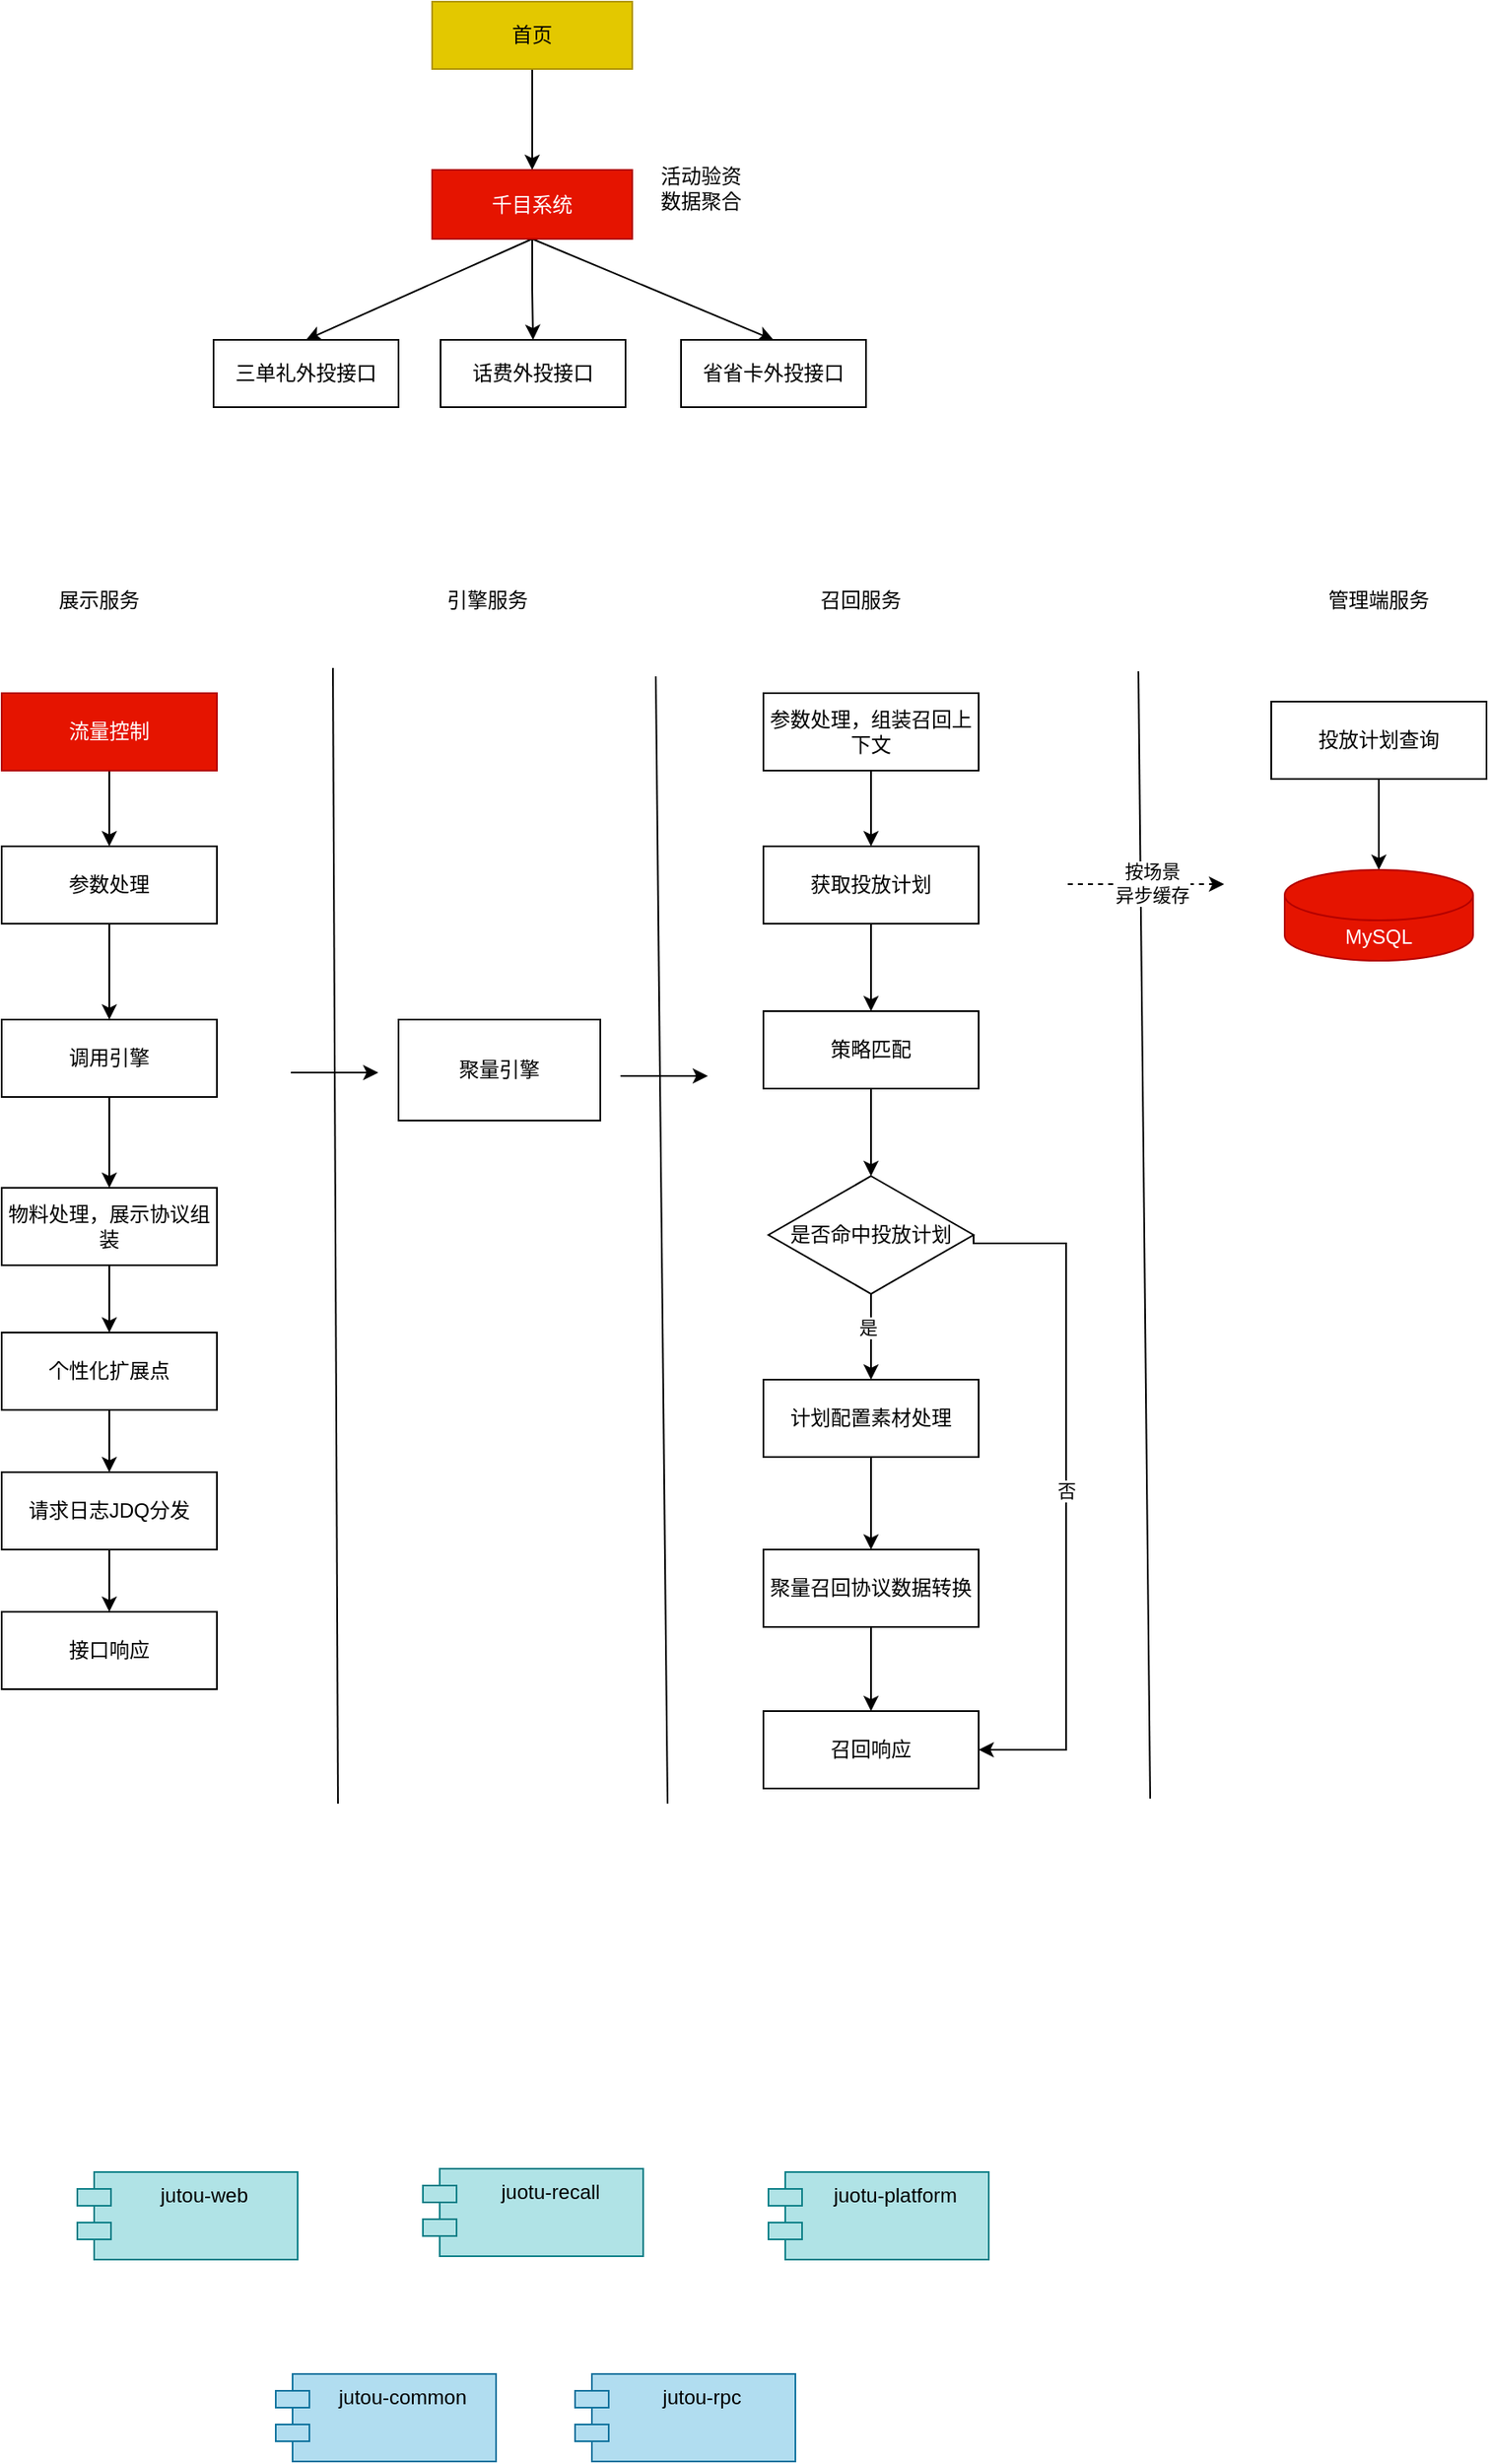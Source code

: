 <mxfile version="21.1.4" type="github">
  <diagram name="第 1 页" id="cTXhzEJ9n4TDVEFNR6YO">
    <mxGraphModel dx="1306" dy="798" grid="0" gridSize="10" guides="1" tooltips="1" connect="1" arrows="1" fold="1" page="1" pageScale="1" pageWidth="827" pageHeight="1169" math="0" shadow="0">
      <root>
        <mxCell id="0" />
        <mxCell id="1" parent="0" />
        <mxCell id="Xtmy36vnMTvoriy4tiQI-6" value="" style="edgeStyle=orthogonalEdgeStyle;rounded=0;orthogonalLoop=1;jettySize=auto;html=1;" parent="1" source="Xtmy36vnMTvoriy4tiQI-1" target="Xtmy36vnMTvoriy4tiQI-2" edge="1">
          <mxGeometry relative="1" as="geometry" />
        </mxCell>
        <mxCell id="Xtmy36vnMTvoriy4tiQI-1" value="首页" style="rounded=0;whiteSpace=wrap;html=1;fillColor=#e3c800;strokeColor=#B09500;fontColor=#000000;" parent="1" vertex="1">
          <mxGeometry x="310" y="339" width="119" height="40" as="geometry" />
        </mxCell>
        <mxCell id="Xtmy36vnMTvoriy4tiQI-7" value="" style="edgeStyle=orthogonalEdgeStyle;rounded=0;orthogonalLoop=1;jettySize=auto;html=1;" parent="1" source="Xtmy36vnMTvoriy4tiQI-2" target="Xtmy36vnMTvoriy4tiQI-4" edge="1">
          <mxGeometry relative="1" as="geometry" />
        </mxCell>
        <mxCell id="Xtmy36vnMTvoriy4tiQI-8" style="rounded=0;orthogonalLoop=1;jettySize=auto;html=1;exitX=0.5;exitY=1;exitDx=0;exitDy=0;entryX=0.5;entryY=0;entryDx=0;entryDy=0;" parent="1" source="Xtmy36vnMTvoriy4tiQI-2" target="Xtmy36vnMTvoriy4tiQI-3" edge="1">
          <mxGeometry relative="1" as="geometry" />
        </mxCell>
        <mxCell id="Xtmy36vnMTvoriy4tiQI-9" style="rounded=0;orthogonalLoop=1;jettySize=auto;html=1;exitX=0.5;exitY=1;exitDx=0;exitDy=0;entryX=0.5;entryY=0;entryDx=0;entryDy=0;" parent="1" source="Xtmy36vnMTvoriy4tiQI-2" target="Xtmy36vnMTvoriy4tiQI-5" edge="1">
          <mxGeometry relative="1" as="geometry" />
        </mxCell>
        <mxCell id="Xtmy36vnMTvoriy4tiQI-2" value="千目系统" style="rounded=0;whiteSpace=wrap;html=1;fillColor=#e51400;strokeColor=#B20000;fontColor=#ffffff;" parent="1" vertex="1">
          <mxGeometry x="310" y="439" width="119" height="41" as="geometry" />
        </mxCell>
        <mxCell id="Xtmy36vnMTvoriy4tiQI-3" value="三单礼外投接口" style="rounded=0;whiteSpace=wrap;html=1;" parent="1" vertex="1">
          <mxGeometry x="180" y="540" width="110" height="40" as="geometry" />
        </mxCell>
        <mxCell id="Xtmy36vnMTvoriy4tiQI-4" value="话费外投接口" style="rounded=0;whiteSpace=wrap;html=1;" parent="1" vertex="1">
          <mxGeometry x="315" y="540" width="110" height="40" as="geometry" />
        </mxCell>
        <mxCell id="Xtmy36vnMTvoriy4tiQI-5" value="省省卡外投接口" style="rounded=0;whiteSpace=wrap;html=1;" parent="1" vertex="1">
          <mxGeometry x="458" y="540" width="110" height="40" as="geometry" />
        </mxCell>
        <mxCell id="Xtmy36vnMTvoriy4tiQI-10" value="活动验资&lt;br&gt;数据聚合" style="text;html=1;strokeColor=none;fillColor=none;align=center;verticalAlign=middle;whiteSpace=wrap;rounded=0;" parent="1" vertex="1">
          <mxGeometry x="440" y="435" width="60" height="30" as="geometry" />
        </mxCell>
        <mxCell id="Xtmy36vnMTvoriy4tiQI-16" value="" style="edgeStyle=orthogonalEdgeStyle;rounded=0;orthogonalLoop=1;jettySize=auto;html=1;" parent="1" source="Xtmy36vnMTvoriy4tiQI-12" target="Xtmy36vnMTvoriy4tiQI-13" edge="1">
          <mxGeometry relative="1" as="geometry" />
        </mxCell>
        <mxCell id="Xtmy36vnMTvoriy4tiQI-12" value="参数处理，组装召回上下文" style="rounded=0;whiteSpace=wrap;html=1;" parent="1" vertex="1">
          <mxGeometry x="507" y="750" width="128" height="46" as="geometry" />
        </mxCell>
        <mxCell id="Xtmy36vnMTvoriy4tiQI-18" value="" style="edgeStyle=orthogonalEdgeStyle;rounded=0;orthogonalLoop=1;jettySize=auto;html=1;" parent="1" source="Xtmy36vnMTvoriy4tiQI-13" target="Xtmy36vnMTvoriy4tiQI-17" edge="1">
          <mxGeometry relative="1" as="geometry" />
        </mxCell>
        <mxCell id="Xtmy36vnMTvoriy4tiQI-13" value="获取投放计划" style="rounded=0;whiteSpace=wrap;html=1;" parent="1" vertex="1">
          <mxGeometry x="507" y="841" width="128" height="46" as="geometry" />
        </mxCell>
        <mxCell id="Xtmy36vnMTvoriy4tiQI-14" value="" style="endArrow=none;html=1;rounded=0;" parent="1" edge="1">
          <mxGeometry width="50" height="50" relative="1" as="geometry">
            <mxPoint x="450" y="1410" as="sourcePoint" />
            <mxPoint x="443" y="740" as="targetPoint" />
          </mxGeometry>
        </mxCell>
        <mxCell id="Xtmy36vnMTvoriy4tiQI-15" value="" style="endArrow=none;html=1;rounded=0;" parent="1" edge="1">
          <mxGeometry width="50" height="50" relative="1" as="geometry">
            <mxPoint x="254" y="1410" as="sourcePoint" />
            <mxPoint x="251" y="735" as="targetPoint" />
          </mxGeometry>
        </mxCell>
        <mxCell id="Xtmy36vnMTvoriy4tiQI-53" value="" style="edgeStyle=orthogonalEdgeStyle;rounded=0;orthogonalLoop=1;jettySize=auto;html=1;" parent="1" source="Xtmy36vnMTvoriy4tiQI-17" target="Xtmy36vnMTvoriy4tiQI-52" edge="1">
          <mxGeometry relative="1" as="geometry" />
        </mxCell>
        <mxCell id="Xtmy36vnMTvoriy4tiQI-17" value="策略匹配" style="rounded=0;whiteSpace=wrap;html=1;" parent="1" vertex="1">
          <mxGeometry x="507" y="939" width="128" height="46" as="geometry" />
        </mxCell>
        <mxCell id="Xtmy36vnMTvoriy4tiQI-19" value="" style="edgeStyle=orthogonalEdgeStyle;rounded=0;orthogonalLoop=1;jettySize=auto;html=1;" parent="1" source="Xtmy36vnMTvoriy4tiQI-20" target="Xtmy36vnMTvoriy4tiQI-22" edge="1">
          <mxGeometry relative="1" as="geometry" />
        </mxCell>
        <mxCell id="Xtmy36vnMTvoriy4tiQI-20" value="参数处理" style="rounded=0;whiteSpace=wrap;html=1;" parent="1" vertex="1">
          <mxGeometry x="54" y="841" width="128" height="46" as="geometry" />
        </mxCell>
        <mxCell id="Xtmy36vnMTvoriy4tiQI-21" value="" style="edgeStyle=orthogonalEdgeStyle;rounded=0;orthogonalLoop=1;jettySize=auto;html=1;" parent="1" source="Xtmy36vnMTvoriy4tiQI-22" target="Xtmy36vnMTvoriy4tiQI-23" edge="1">
          <mxGeometry relative="1" as="geometry" />
        </mxCell>
        <mxCell id="Xtmy36vnMTvoriy4tiQI-22" value="调用引擎" style="rounded=0;whiteSpace=wrap;html=1;" parent="1" vertex="1">
          <mxGeometry x="54" y="944" width="128" height="46" as="geometry" />
        </mxCell>
        <mxCell id="Xtmy36vnMTvoriy4tiQI-31" value="" style="edgeStyle=orthogonalEdgeStyle;rounded=0;orthogonalLoop=1;jettySize=auto;html=1;" parent="1" source="Xtmy36vnMTvoriy4tiQI-23" target="Xtmy36vnMTvoriy4tiQI-30" edge="1">
          <mxGeometry relative="1" as="geometry" />
        </mxCell>
        <mxCell id="Xtmy36vnMTvoriy4tiQI-23" value="物料处理，展示协议组装" style="rounded=0;whiteSpace=wrap;html=1;" parent="1" vertex="1">
          <mxGeometry x="54" y="1044" width="128" height="46" as="geometry" />
        </mxCell>
        <mxCell id="Xtmy36vnMTvoriy4tiQI-24" value="聚量引擎" style="rounded=0;whiteSpace=wrap;html=1;" parent="1" vertex="1">
          <mxGeometry x="290" y="944" width="120" height="60" as="geometry" />
        </mxCell>
        <mxCell id="Xtmy36vnMTvoriy4tiQI-25" value="" style="endArrow=classic;html=1;rounded=0;" parent="1" edge="1">
          <mxGeometry width="50" height="50" relative="1" as="geometry">
            <mxPoint x="226" y="975.5" as="sourcePoint" />
            <mxPoint x="278" y="975.5" as="targetPoint" />
          </mxGeometry>
        </mxCell>
        <mxCell id="Xtmy36vnMTvoriy4tiQI-26" value="" style="endArrow=classic;html=1;rounded=0;" parent="1" edge="1">
          <mxGeometry width="50" height="50" relative="1" as="geometry">
            <mxPoint x="422" y="977.5" as="sourcePoint" />
            <mxPoint x="474" y="977.5" as="targetPoint" />
          </mxGeometry>
        </mxCell>
        <mxCell id="Xtmy36vnMTvoriy4tiQI-29" value="" style="edgeStyle=orthogonalEdgeStyle;rounded=0;orthogonalLoop=1;jettySize=auto;html=1;" parent="1" source="Xtmy36vnMTvoriy4tiQI-28" target="Xtmy36vnMTvoriy4tiQI-20" edge="1">
          <mxGeometry relative="1" as="geometry" />
        </mxCell>
        <mxCell id="Xtmy36vnMTvoriy4tiQI-28" value="流量控制" style="rounded=0;whiteSpace=wrap;html=1;fillColor=#e51400;fontColor=#ffffff;strokeColor=#B20000;" parent="1" vertex="1">
          <mxGeometry x="54" y="750" width="128" height="46" as="geometry" />
        </mxCell>
        <mxCell id="Xtmy36vnMTvoriy4tiQI-33" value="" style="edgeStyle=orthogonalEdgeStyle;rounded=0;orthogonalLoop=1;jettySize=auto;html=1;" parent="1" source="Xtmy36vnMTvoriy4tiQI-30" target="Xtmy36vnMTvoriy4tiQI-32" edge="1">
          <mxGeometry relative="1" as="geometry" />
        </mxCell>
        <mxCell id="Xtmy36vnMTvoriy4tiQI-30" value="个性化扩展点" style="rounded=0;whiteSpace=wrap;html=1;" parent="1" vertex="1">
          <mxGeometry x="54" y="1130" width="128" height="46" as="geometry" />
        </mxCell>
        <mxCell id="Xtmy36vnMTvoriy4tiQI-35" value="" style="edgeStyle=orthogonalEdgeStyle;rounded=0;orthogonalLoop=1;jettySize=auto;html=1;" parent="1" source="Xtmy36vnMTvoriy4tiQI-32" target="Xtmy36vnMTvoriy4tiQI-34" edge="1">
          <mxGeometry relative="1" as="geometry" />
        </mxCell>
        <mxCell id="Xtmy36vnMTvoriy4tiQI-32" value="请求日志JDQ分发" style="rounded=0;whiteSpace=wrap;html=1;" parent="1" vertex="1">
          <mxGeometry x="54" y="1213" width="128" height="46" as="geometry" />
        </mxCell>
        <mxCell id="Xtmy36vnMTvoriy4tiQI-34" value="接口响应" style="rounded=0;whiteSpace=wrap;html=1;" parent="1" vertex="1">
          <mxGeometry x="54" y="1296" width="128" height="46" as="geometry" />
        </mxCell>
        <mxCell id="Xtmy36vnMTvoriy4tiQI-49" value="" style="edgeStyle=orthogonalEdgeStyle;rounded=0;orthogonalLoop=1;jettySize=auto;html=1;" parent="1" source="Xtmy36vnMTvoriy4tiQI-45" target="Xtmy36vnMTvoriy4tiQI-48" edge="1">
          <mxGeometry relative="1" as="geometry" />
        </mxCell>
        <mxCell id="Xtmy36vnMTvoriy4tiQI-45" value="计划配置素材处理" style="rounded=0;whiteSpace=wrap;html=1;" parent="1" vertex="1">
          <mxGeometry x="507" y="1158" width="128" height="46" as="geometry" />
        </mxCell>
        <mxCell id="Xtmy36vnMTvoriy4tiQI-51" value="" style="edgeStyle=orthogonalEdgeStyle;rounded=0;orthogonalLoop=1;jettySize=auto;html=1;" parent="1" source="Xtmy36vnMTvoriy4tiQI-48" target="Xtmy36vnMTvoriy4tiQI-50" edge="1">
          <mxGeometry relative="1" as="geometry" />
        </mxCell>
        <mxCell id="Xtmy36vnMTvoriy4tiQI-48" value="聚量召回协议数据转换" style="rounded=0;whiteSpace=wrap;html=1;" parent="1" vertex="1">
          <mxGeometry x="507" y="1259" width="128" height="46" as="geometry" />
        </mxCell>
        <mxCell id="Xtmy36vnMTvoriy4tiQI-50" value="召回响应" style="rounded=0;whiteSpace=wrap;html=1;" parent="1" vertex="1">
          <mxGeometry x="507" y="1355" width="128" height="46" as="geometry" />
        </mxCell>
        <mxCell id="Xtmy36vnMTvoriy4tiQI-54" value="" style="edgeStyle=orthogonalEdgeStyle;rounded=0;orthogonalLoop=1;jettySize=auto;html=1;" parent="1" source="Xtmy36vnMTvoriy4tiQI-52" target="Xtmy36vnMTvoriy4tiQI-45" edge="1">
          <mxGeometry relative="1" as="geometry" />
        </mxCell>
        <mxCell id="Xtmy36vnMTvoriy4tiQI-56" value="是" style="edgeLabel;html=1;align=center;verticalAlign=middle;resizable=0;points=[];" parent="Xtmy36vnMTvoriy4tiQI-54" vertex="1" connectable="0">
          <mxGeometry x="-0.217" y="1" relative="1" as="geometry">
            <mxPoint x="-3" as="offset" />
          </mxGeometry>
        </mxCell>
        <mxCell id="Xtmy36vnMTvoriy4tiQI-55" value="否" style="edgeStyle=orthogonalEdgeStyle;rounded=0;orthogonalLoop=1;jettySize=auto;html=1;exitX=1;exitY=0.5;exitDx=0;exitDy=0;entryX=1;entryY=0.5;entryDx=0;entryDy=0;" parent="1" source="Xtmy36vnMTvoriy4tiQI-52" target="Xtmy36vnMTvoriy4tiQI-50" edge="1">
          <mxGeometry relative="1" as="geometry">
            <Array as="points">
              <mxPoint x="687" y="1077" />
              <mxPoint x="687" y="1378" />
            </Array>
          </mxGeometry>
        </mxCell>
        <mxCell id="Xtmy36vnMTvoriy4tiQI-52" value="是否命中投放计划" style="rhombus;whiteSpace=wrap;html=1;rounded=0;" parent="1" vertex="1">
          <mxGeometry x="510" y="1037" width="122" height="70" as="geometry" />
        </mxCell>
        <mxCell id="Xtmy36vnMTvoriy4tiQI-57" value="" style="endArrow=none;html=1;rounded=0;" parent="1" edge="1">
          <mxGeometry width="50" height="50" relative="1" as="geometry">
            <mxPoint x="737" y="1407" as="sourcePoint" />
            <mxPoint x="730" y="737" as="targetPoint" />
          </mxGeometry>
        </mxCell>
        <mxCell id="Xtmy36vnMTvoriy4tiQI-58" value="" style="endArrow=classic;html=1;rounded=0;dashed=1;" parent="1" edge="1">
          <mxGeometry width="50" height="50" relative="1" as="geometry">
            <mxPoint x="688" y="863.5" as="sourcePoint" />
            <mxPoint x="781" y="863.5" as="targetPoint" />
          </mxGeometry>
        </mxCell>
        <mxCell id="Xtmy36vnMTvoriy4tiQI-59" value="按场景&lt;br&gt;异步缓存" style="edgeLabel;html=1;align=center;verticalAlign=middle;resizable=0;points=[];" parent="Xtmy36vnMTvoriy4tiQI-58" vertex="1" connectable="0">
          <mxGeometry x="0.077" y="1" relative="1" as="geometry">
            <mxPoint as="offset" />
          </mxGeometry>
        </mxCell>
        <mxCell id="Xtmy36vnMTvoriy4tiQI-62" value="" style="edgeStyle=orthogonalEdgeStyle;rounded=0;orthogonalLoop=1;jettySize=auto;html=1;" parent="1" source="Xtmy36vnMTvoriy4tiQI-60" target="Xtmy36vnMTvoriy4tiQI-61" edge="1">
          <mxGeometry relative="1" as="geometry" />
        </mxCell>
        <mxCell id="Xtmy36vnMTvoriy4tiQI-60" value="投放计划查询" style="rounded=0;whiteSpace=wrap;html=1;" parent="1" vertex="1">
          <mxGeometry x="809" y="755" width="128" height="46" as="geometry" />
        </mxCell>
        <mxCell id="Xtmy36vnMTvoriy4tiQI-61" value="MySQL" style="shape=cylinder3;whiteSpace=wrap;html=1;boundedLbl=1;backgroundOutline=1;size=15;fillColor=#e51400;fontColor=#ffffff;strokeColor=#B20000;" parent="1" vertex="1">
          <mxGeometry x="817" y="855" width="112" height="54" as="geometry" />
        </mxCell>
        <mxCell id="Xtmy36vnMTvoriy4tiQI-63" value="展示服务" style="text;html=1;strokeColor=none;fillColor=none;align=center;verticalAlign=middle;whiteSpace=wrap;rounded=0;" parent="1" vertex="1">
          <mxGeometry x="82" y="680" width="60" height="30" as="geometry" />
        </mxCell>
        <mxCell id="Xtmy36vnMTvoriy4tiQI-64" value="召回服务" style="text;html=1;strokeColor=none;fillColor=none;align=center;verticalAlign=middle;whiteSpace=wrap;rounded=0;" parent="1" vertex="1">
          <mxGeometry x="535" y="680" width="60" height="30" as="geometry" />
        </mxCell>
        <mxCell id="Xtmy36vnMTvoriy4tiQI-65" value="管理端服务" style="text;html=1;strokeColor=none;fillColor=none;align=center;verticalAlign=middle;whiteSpace=wrap;rounded=0;" parent="1" vertex="1">
          <mxGeometry x="832" y="684.5" width="82" height="21" as="geometry" />
        </mxCell>
        <mxCell id="Xtmy36vnMTvoriy4tiQI-71" value="引擎服务" style="text;html=1;strokeColor=none;fillColor=none;align=center;verticalAlign=middle;whiteSpace=wrap;rounded=0;" parent="1" vertex="1">
          <mxGeometry x="313" y="680" width="60" height="30" as="geometry" />
        </mxCell>
        <mxCell id="Xtmy36vnMTvoriy4tiQI-75" value="jutou-common" style="shape=module;align=left;spacingLeft=20;align=center;verticalAlign=top;whiteSpace=wrap;html=1;fillColor=#b1ddf0;strokeColor=#10739e;" parent="1" vertex="1">
          <mxGeometry x="217" y="1749" width="131" height="52" as="geometry" />
        </mxCell>
        <mxCell id="Xtmy36vnMTvoriy4tiQI-76" value="jutou-rpc" style="shape=module;align=left;spacingLeft=20;align=center;verticalAlign=top;whiteSpace=wrap;html=1;fillColor=#b1ddf0;strokeColor=#10739e;" parent="1" vertex="1">
          <mxGeometry x="395" y="1749" width="131" height="52" as="geometry" />
        </mxCell>
        <mxCell id="Xtmy36vnMTvoriy4tiQI-77" value="jutou-web" style="shape=module;align=left;spacingLeft=20;align=center;verticalAlign=top;whiteSpace=wrap;html=1;fillColor=#b0e3e6;strokeColor=#0e8088;" parent="1" vertex="1">
          <mxGeometry x="99" y="1629" width="131" height="52" as="geometry" />
        </mxCell>
        <mxCell id="Xtmy36vnMTvoriy4tiQI-78" value="juotu-recall" style="shape=module;align=left;spacingLeft=20;align=center;verticalAlign=top;whiteSpace=wrap;html=1;fillColor=#b0e3e6;strokeColor=#0e8088;" parent="1" vertex="1">
          <mxGeometry x="304.5" y="1627" width="131" height="52" as="geometry" />
        </mxCell>
        <mxCell id="Xtmy36vnMTvoriy4tiQI-79" value="juotu-platform" style="shape=module;align=left;spacingLeft=20;align=center;verticalAlign=top;whiteSpace=wrap;html=1;fillColor=#b0e3e6;strokeColor=#0e8088;" parent="1" vertex="1">
          <mxGeometry x="510" y="1629" width="131" height="52" as="geometry" />
        </mxCell>
      </root>
    </mxGraphModel>
  </diagram>
</mxfile>
